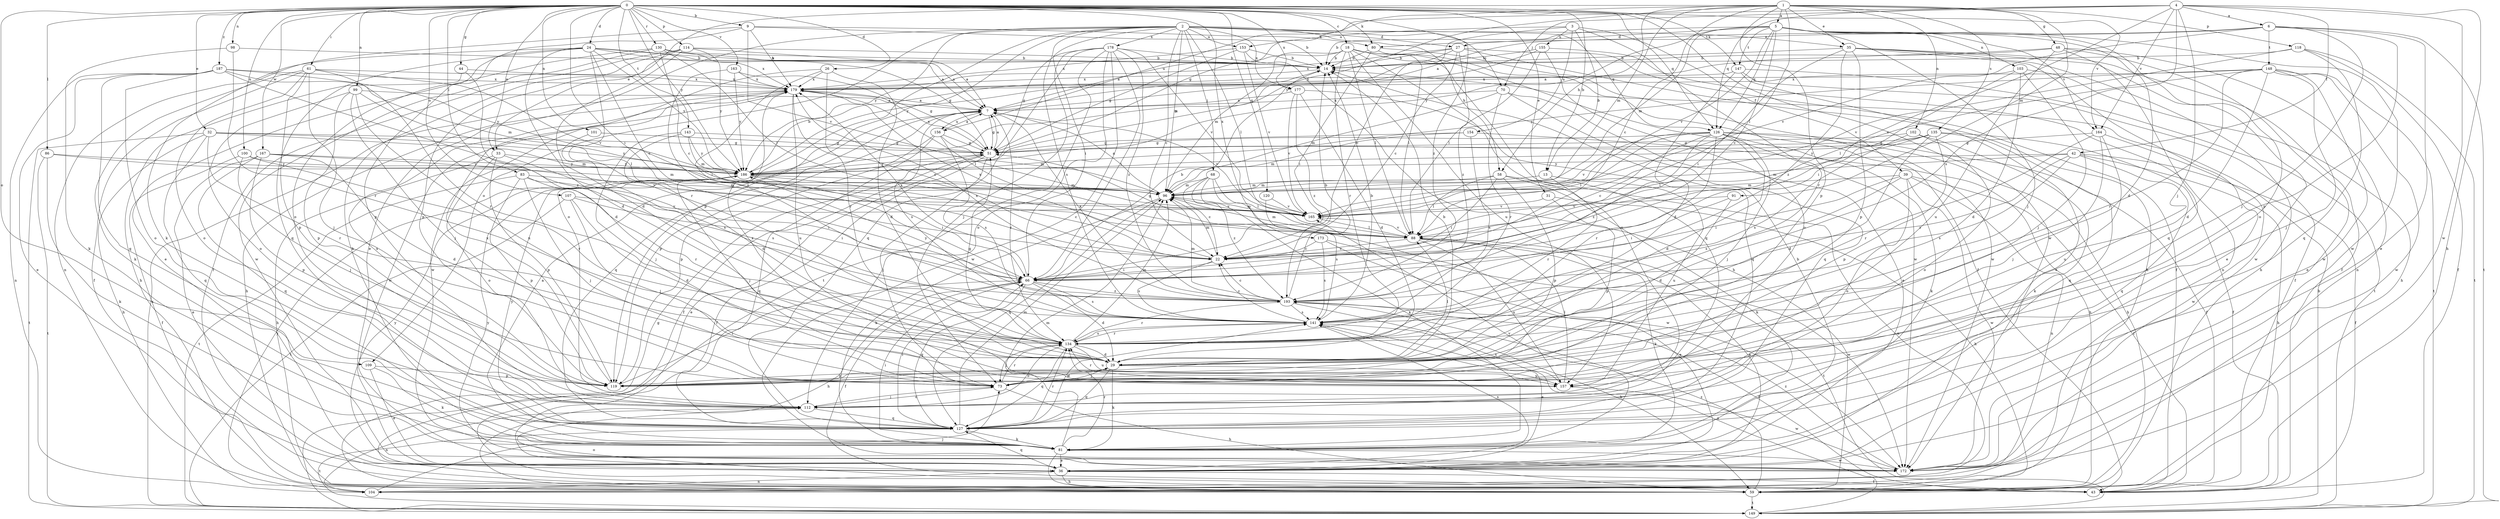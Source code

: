 strict digraph  {
0;
1;
2;
3;
4;
5;
6;
7;
9;
13;
14;
18;
22;
24;
26;
27;
29;
31;
32;
33;
35;
36;
39;
42;
43;
44;
48;
51;
58;
59;
61;
66;
68;
70;
73;
80;
81;
83;
86;
88;
91;
96;
98;
99;
100;
101;
102;
103;
104;
107;
109;
112;
114;
118;
119;
120;
126;
127;
130;
134;
135;
141;
143;
147;
148;
149;
153;
154;
155;
156;
157;
163;
164;
165;
167;
172;
173;
177;
178;
179;
186;
187;
193;
0 -> 9  [label=b];
0 -> 13  [label=b];
0 -> 18  [label=c];
0 -> 24  [label=d];
0 -> 26  [label=d];
0 -> 31  [label=e];
0 -> 32  [label=e];
0 -> 33  [label=e];
0 -> 44  [label=g];
0 -> 61  [label=i];
0 -> 66  [label=i];
0 -> 80  [label=k];
0 -> 83  [label=l];
0 -> 86  [label=l];
0 -> 98  [label=n];
0 -> 99  [label=n];
0 -> 100  [label=n];
0 -> 101  [label=n];
0 -> 107  [label=o];
0 -> 109  [label=o];
0 -> 114  [label=p];
0 -> 120  [label=q];
0 -> 126  [label=q];
0 -> 130  [label=r];
0 -> 143  [label=t];
0 -> 147  [label=t];
0 -> 163  [label=v];
0 -> 164  [label=v];
0 -> 167  [label=w];
0 -> 172  [label=w];
0 -> 173  [label=x];
0 -> 177  [label=x];
0 -> 186  [label=y];
0 -> 187  [label=z];
0 -> 193  [label=z];
1 -> 5  [label=a];
1 -> 22  [label=c];
1 -> 33  [label=e];
1 -> 35  [label=e];
1 -> 48  [label=g];
1 -> 51  [label=g];
1 -> 58  [label=h];
1 -> 88  [label=l];
1 -> 91  [label=m];
1 -> 96  [label=m];
1 -> 102  [label=n];
1 -> 118  [label=p];
1 -> 119  [label=p];
1 -> 135  [label=s];
1 -> 186  [label=y];
2 -> 22  [label=c];
2 -> 27  [label=d];
2 -> 35  [label=e];
2 -> 36  [label=e];
2 -> 58  [label=h];
2 -> 66  [label=i];
2 -> 68  [label=j];
2 -> 70  [label=j];
2 -> 88  [label=l];
2 -> 96  [label=m];
2 -> 109  [label=o];
2 -> 112  [label=o];
2 -> 119  [label=p];
2 -> 126  [label=q];
2 -> 141  [label=s];
2 -> 153  [label=u];
2 -> 177  [label=x];
2 -> 178  [label=x];
2 -> 186  [label=y];
3 -> 13  [label=b];
3 -> 22  [label=c];
3 -> 39  [label=f];
3 -> 134  [label=r];
3 -> 153  [label=u];
3 -> 154  [label=u];
3 -> 155  [label=u];
4 -> 6  [label=a];
4 -> 22  [label=c];
4 -> 42  [label=f];
4 -> 59  [label=h];
4 -> 70  [label=j];
4 -> 73  [label=j];
4 -> 126  [label=q];
4 -> 141  [label=s];
4 -> 156  [label=u];
4 -> 164  [label=v];
4 -> 172  [label=w];
5 -> 14  [label=b];
5 -> 22  [label=c];
5 -> 27  [label=d];
5 -> 29  [label=d];
5 -> 73  [label=j];
5 -> 96  [label=m];
5 -> 103  [label=n];
5 -> 112  [label=o];
5 -> 126  [label=q];
5 -> 147  [label=t];
5 -> 164  [label=v];
5 -> 165  [label=v];
5 -> 172  [label=w];
5 -> 186  [label=y];
6 -> 7  [label=a];
6 -> 36  [label=e];
6 -> 73  [label=j];
6 -> 80  [label=k];
6 -> 119  [label=p];
6 -> 148  [label=t];
6 -> 149  [label=t];
6 -> 165  [label=v];
7 -> 51  [label=g];
7 -> 119  [label=p];
7 -> 127  [label=q];
7 -> 134  [label=r];
7 -> 141  [label=s];
7 -> 156  [label=u];
7 -> 165  [label=v];
9 -> 14  [label=b];
9 -> 80  [label=k];
9 -> 81  [label=k];
9 -> 112  [label=o];
9 -> 165  [label=v];
9 -> 179  [label=x];
13 -> 96  [label=m];
13 -> 134  [label=r];
13 -> 157  [label=u];
14 -> 179  [label=x];
18 -> 7  [label=a];
18 -> 14  [label=b];
18 -> 43  [label=f];
18 -> 88  [label=l];
18 -> 96  [label=m];
18 -> 112  [label=o];
18 -> 127  [label=q];
18 -> 134  [label=r];
18 -> 157  [label=u];
18 -> 172  [label=w];
22 -> 66  [label=i];
22 -> 96  [label=m];
22 -> 141  [label=s];
22 -> 179  [label=x];
24 -> 7  [label=a];
24 -> 14  [label=b];
24 -> 22  [label=c];
24 -> 29  [label=d];
24 -> 51  [label=g];
24 -> 104  [label=n];
24 -> 119  [label=p];
24 -> 127  [label=q];
24 -> 134  [label=r];
24 -> 186  [label=y];
26 -> 29  [label=d];
26 -> 66  [label=i];
26 -> 134  [label=r];
26 -> 172  [label=w];
26 -> 179  [label=x];
27 -> 14  [label=b];
27 -> 22  [label=c];
27 -> 43  [label=f];
27 -> 59  [label=h];
27 -> 179  [label=x];
27 -> 186  [label=y];
27 -> 193  [label=z];
29 -> 14  [label=b];
29 -> 73  [label=j];
29 -> 81  [label=k];
29 -> 88  [label=l];
29 -> 119  [label=p];
29 -> 127  [label=q];
29 -> 157  [label=u];
31 -> 59  [label=h];
31 -> 119  [label=p];
31 -> 165  [label=v];
32 -> 51  [label=g];
32 -> 59  [label=h];
32 -> 96  [label=m];
32 -> 127  [label=q];
32 -> 134  [label=r];
32 -> 149  [label=t];
32 -> 186  [label=y];
33 -> 59  [label=h];
33 -> 112  [label=o];
33 -> 119  [label=p];
33 -> 141  [label=s];
33 -> 186  [label=y];
35 -> 14  [label=b];
35 -> 36  [label=e];
35 -> 43  [label=f];
35 -> 59  [label=h];
35 -> 66  [label=i];
35 -> 119  [label=p];
35 -> 172  [label=w];
35 -> 193  [label=z];
36 -> 43  [label=f];
36 -> 59  [label=h];
36 -> 104  [label=n];
36 -> 127  [label=q];
36 -> 141  [label=s];
36 -> 186  [label=y];
39 -> 43  [label=f];
39 -> 66  [label=i];
39 -> 96  [label=m];
39 -> 104  [label=n];
39 -> 112  [label=o];
39 -> 141  [label=s];
39 -> 172  [label=w];
42 -> 43  [label=f];
42 -> 59  [label=h];
42 -> 96  [label=m];
42 -> 127  [label=q];
42 -> 141  [label=s];
42 -> 186  [label=y];
42 -> 193  [label=z];
43 -> 112  [label=o];
44 -> 29  [label=d];
44 -> 59  [label=h];
44 -> 179  [label=x];
48 -> 7  [label=a];
48 -> 14  [label=b];
48 -> 104  [label=n];
48 -> 127  [label=q];
48 -> 157  [label=u];
48 -> 172  [label=w];
51 -> 7  [label=a];
51 -> 36  [label=e];
51 -> 43  [label=f];
51 -> 73  [label=j];
51 -> 127  [label=q];
51 -> 179  [label=x];
51 -> 186  [label=y];
58 -> 66  [label=i];
58 -> 81  [label=k];
58 -> 88  [label=l];
58 -> 96  [label=m];
58 -> 104  [label=n];
58 -> 119  [label=p];
59 -> 51  [label=g];
59 -> 149  [label=t];
59 -> 193  [label=z];
61 -> 43  [label=f];
61 -> 73  [label=j];
61 -> 81  [label=k];
61 -> 112  [label=o];
61 -> 119  [label=p];
61 -> 134  [label=r];
61 -> 165  [label=v];
61 -> 179  [label=x];
66 -> 14  [label=b];
66 -> 29  [label=d];
66 -> 43  [label=f];
66 -> 59  [label=h];
66 -> 127  [label=q];
66 -> 141  [label=s];
66 -> 179  [label=x];
66 -> 193  [label=z];
68 -> 22  [label=c];
68 -> 81  [label=k];
68 -> 88  [label=l];
68 -> 96  [label=m];
68 -> 172  [label=w];
68 -> 193  [label=z];
70 -> 7  [label=a];
70 -> 36  [label=e];
70 -> 96  [label=m];
70 -> 127  [label=q];
70 -> 134  [label=r];
73 -> 29  [label=d];
73 -> 59  [label=h];
73 -> 112  [label=o];
73 -> 134  [label=r];
80 -> 14  [label=b];
80 -> 66  [label=i];
80 -> 88  [label=l];
80 -> 172  [label=w];
81 -> 7  [label=a];
81 -> 14  [label=b];
81 -> 36  [label=e];
81 -> 59  [label=h];
81 -> 66  [label=i];
81 -> 96  [label=m];
81 -> 134  [label=r];
81 -> 165  [label=v];
81 -> 172  [label=w];
83 -> 66  [label=i];
83 -> 73  [label=j];
83 -> 96  [label=m];
83 -> 119  [label=p];
83 -> 134  [label=r];
83 -> 149  [label=t];
86 -> 81  [label=k];
86 -> 96  [label=m];
86 -> 149  [label=t];
86 -> 186  [label=y];
88 -> 22  [label=c];
88 -> 36  [label=e];
88 -> 51  [label=g];
88 -> 81  [label=k];
88 -> 96  [label=m];
88 -> 149  [label=t];
88 -> 157  [label=u];
88 -> 165  [label=v];
91 -> 29  [label=d];
91 -> 66  [label=i];
91 -> 165  [label=v];
96 -> 7  [label=a];
96 -> 81  [label=k];
96 -> 127  [label=q];
96 -> 165  [label=v];
98 -> 14  [label=b];
98 -> 81  [label=k];
98 -> 134  [label=r];
99 -> 7  [label=a];
99 -> 73  [label=j];
99 -> 88  [label=l];
99 -> 112  [label=o];
99 -> 119  [label=p];
99 -> 157  [label=u];
100 -> 43  [label=f];
100 -> 73  [label=j];
100 -> 134  [label=r];
100 -> 186  [label=y];
101 -> 51  [label=g];
101 -> 141  [label=s];
102 -> 51  [label=g];
102 -> 81  [label=k];
102 -> 112  [label=o];
102 -> 141  [label=s];
103 -> 29  [label=d];
103 -> 59  [label=h];
103 -> 66  [label=i];
103 -> 73  [label=j];
103 -> 179  [label=x];
104 -> 73  [label=j];
104 -> 186  [label=y];
107 -> 29  [label=d];
107 -> 66  [label=i];
107 -> 73  [label=j];
107 -> 149  [label=t];
107 -> 165  [label=v];
109 -> 36  [label=e];
109 -> 81  [label=k];
109 -> 119  [label=p];
112 -> 73  [label=j];
112 -> 104  [label=n];
112 -> 127  [label=q];
112 -> 179  [label=x];
114 -> 7  [label=a];
114 -> 14  [label=b];
114 -> 29  [label=d];
114 -> 43  [label=f];
114 -> 81  [label=k];
114 -> 119  [label=p];
114 -> 186  [label=y];
118 -> 14  [label=b];
118 -> 43  [label=f];
118 -> 127  [label=q];
118 -> 149  [label=t];
118 -> 165  [label=v];
119 -> 66  [label=i];
119 -> 179  [label=x];
120 -> 141  [label=s];
120 -> 165  [label=v];
126 -> 22  [label=c];
126 -> 29  [label=d];
126 -> 43  [label=f];
126 -> 51  [label=g];
126 -> 59  [label=h];
126 -> 73  [label=j];
126 -> 81  [label=k];
126 -> 88  [label=l];
126 -> 134  [label=r];
126 -> 165  [label=v];
126 -> 193  [label=z];
127 -> 66  [label=i];
127 -> 81  [label=k];
127 -> 96  [label=m];
127 -> 134  [label=r];
127 -> 141  [label=s];
127 -> 149  [label=t];
127 -> 186  [label=y];
130 -> 7  [label=a];
130 -> 14  [label=b];
130 -> 22  [label=c];
130 -> 36  [label=e];
130 -> 88  [label=l];
130 -> 172  [label=w];
130 -> 179  [label=x];
134 -> 29  [label=d];
134 -> 51  [label=g];
134 -> 73  [label=j];
134 -> 96  [label=m];
134 -> 112  [label=o];
134 -> 127  [label=q];
134 -> 141  [label=s];
134 -> 157  [label=u];
135 -> 29  [label=d];
135 -> 43  [label=f];
135 -> 51  [label=g];
135 -> 88  [label=l];
135 -> 119  [label=p];
135 -> 127  [label=q];
135 -> 186  [label=y];
141 -> 14  [label=b];
141 -> 22  [label=c];
141 -> 36  [label=e];
141 -> 134  [label=r];
143 -> 29  [label=d];
143 -> 51  [label=g];
143 -> 73  [label=j];
143 -> 96  [label=m];
143 -> 186  [label=y];
147 -> 29  [label=d];
147 -> 36  [label=e];
147 -> 43  [label=f];
147 -> 149  [label=t];
147 -> 179  [label=x];
148 -> 29  [label=d];
148 -> 36  [label=e];
148 -> 73  [label=j];
148 -> 88  [label=l];
148 -> 134  [label=r];
148 -> 149  [label=t];
148 -> 172  [label=w];
148 -> 179  [label=x];
148 -> 186  [label=y];
149 -> 14  [label=b];
149 -> 141  [label=s];
149 -> 179  [label=x];
153 -> 14  [label=b];
153 -> 51  [label=g];
153 -> 59  [label=h];
153 -> 165  [label=v];
153 -> 179  [label=x];
154 -> 51  [label=g];
154 -> 59  [label=h];
154 -> 96  [label=m];
154 -> 141  [label=s];
155 -> 14  [label=b];
155 -> 88  [label=l];
155 -> 104  [label=n];
155 -> 112  [label=o];
155 -> 186  [label=y];
156 -> 7  [label=a];
156 -> 43  [label=f];
156 -> 51  [label=g];
156 -> 96  [label=m];
156 -> 119  [label=p];
156 -> 141  [label=s];
157 -> 88  [label=l];
157 -> 134  [label=r];
157 -> 141  [label=s];
157 -> 172  [label=w];
157 -> 179  [label=x];
163 -> 51  [label=g];
163 -> 179  [label=x];
163 -> 186  [label=y];
163 -> 193  [label=z];
164 -> 51  [label=g];
164 -> 73  [label=j];
164 -> 134  [label=r];
164 -> 157  [label=u];
164 -> 172  [label=w];
165 -> 88  [label=l];
165 -> 96  [label=m];
167 -> 29  [label=d];
167 -> 36  [label=e];
167 -> 119  [label=p];
167 -> 127  [label=q];
167 -> 165  [label=v];
167 -> 186  [label=y];
172 -> 186  [label=y];
172 -> 193  [label=z];
173 -> 22  [label=c];
173 -> 36  [label=e];
173 -> 141  [label=s];
173 -> 172  [label=w];
177 -> 7  [label=a];
177 -> 29  [label=d];
177 -> 127  [label=q];
177 -> 165  [label=v];
177 -> 193  [label=z];
178 -> 14  [label=b];
178 -> 51  [label=g];
178 -> 66  [label=i];
178 -> 73  [label=j];
178 -> 112  [label=o];
178 -> 127  [label=q];
178 -> 149  [label=t];
178 -> 165  [label=v];
178 -> 172  [label=w];
178 -> 193  [label=z];
179 -> 7  [label=a];
179 -> 22  [label=c];
179 -> 59  [label=h];
179 -> 88  [label=l];
179 -> 157  [label=u];
179 -> 172  [label=w];
186 -> 14  [label=b];
186 -> 22  [label=c];
186 -> 66  [label=i];
186 -> 73  [label=j];
186 -> 96  [label=m];
187 -> 36  [label=e];
187 -> 96  [label=m];
187 -> 104  [label=n];
187 -> 112  [label=o];
187 -> 127  [label=q];
187 -> 179  [label=x];
187 -> 186  [label=y];
187 -> 193  [label=z];
193 -> 7  [label=a];
193 -> 14  [label=b];
193 -> 22  [label=c];
193 -> 43  [label=f];
193 -> 59  [label=h];
193 -> 96  [label=m];
193 -> 134  [label=r];
193 -> 141  [label=s];
193 -> 179  [label=x];
193 -> 186  [label=y];
}
